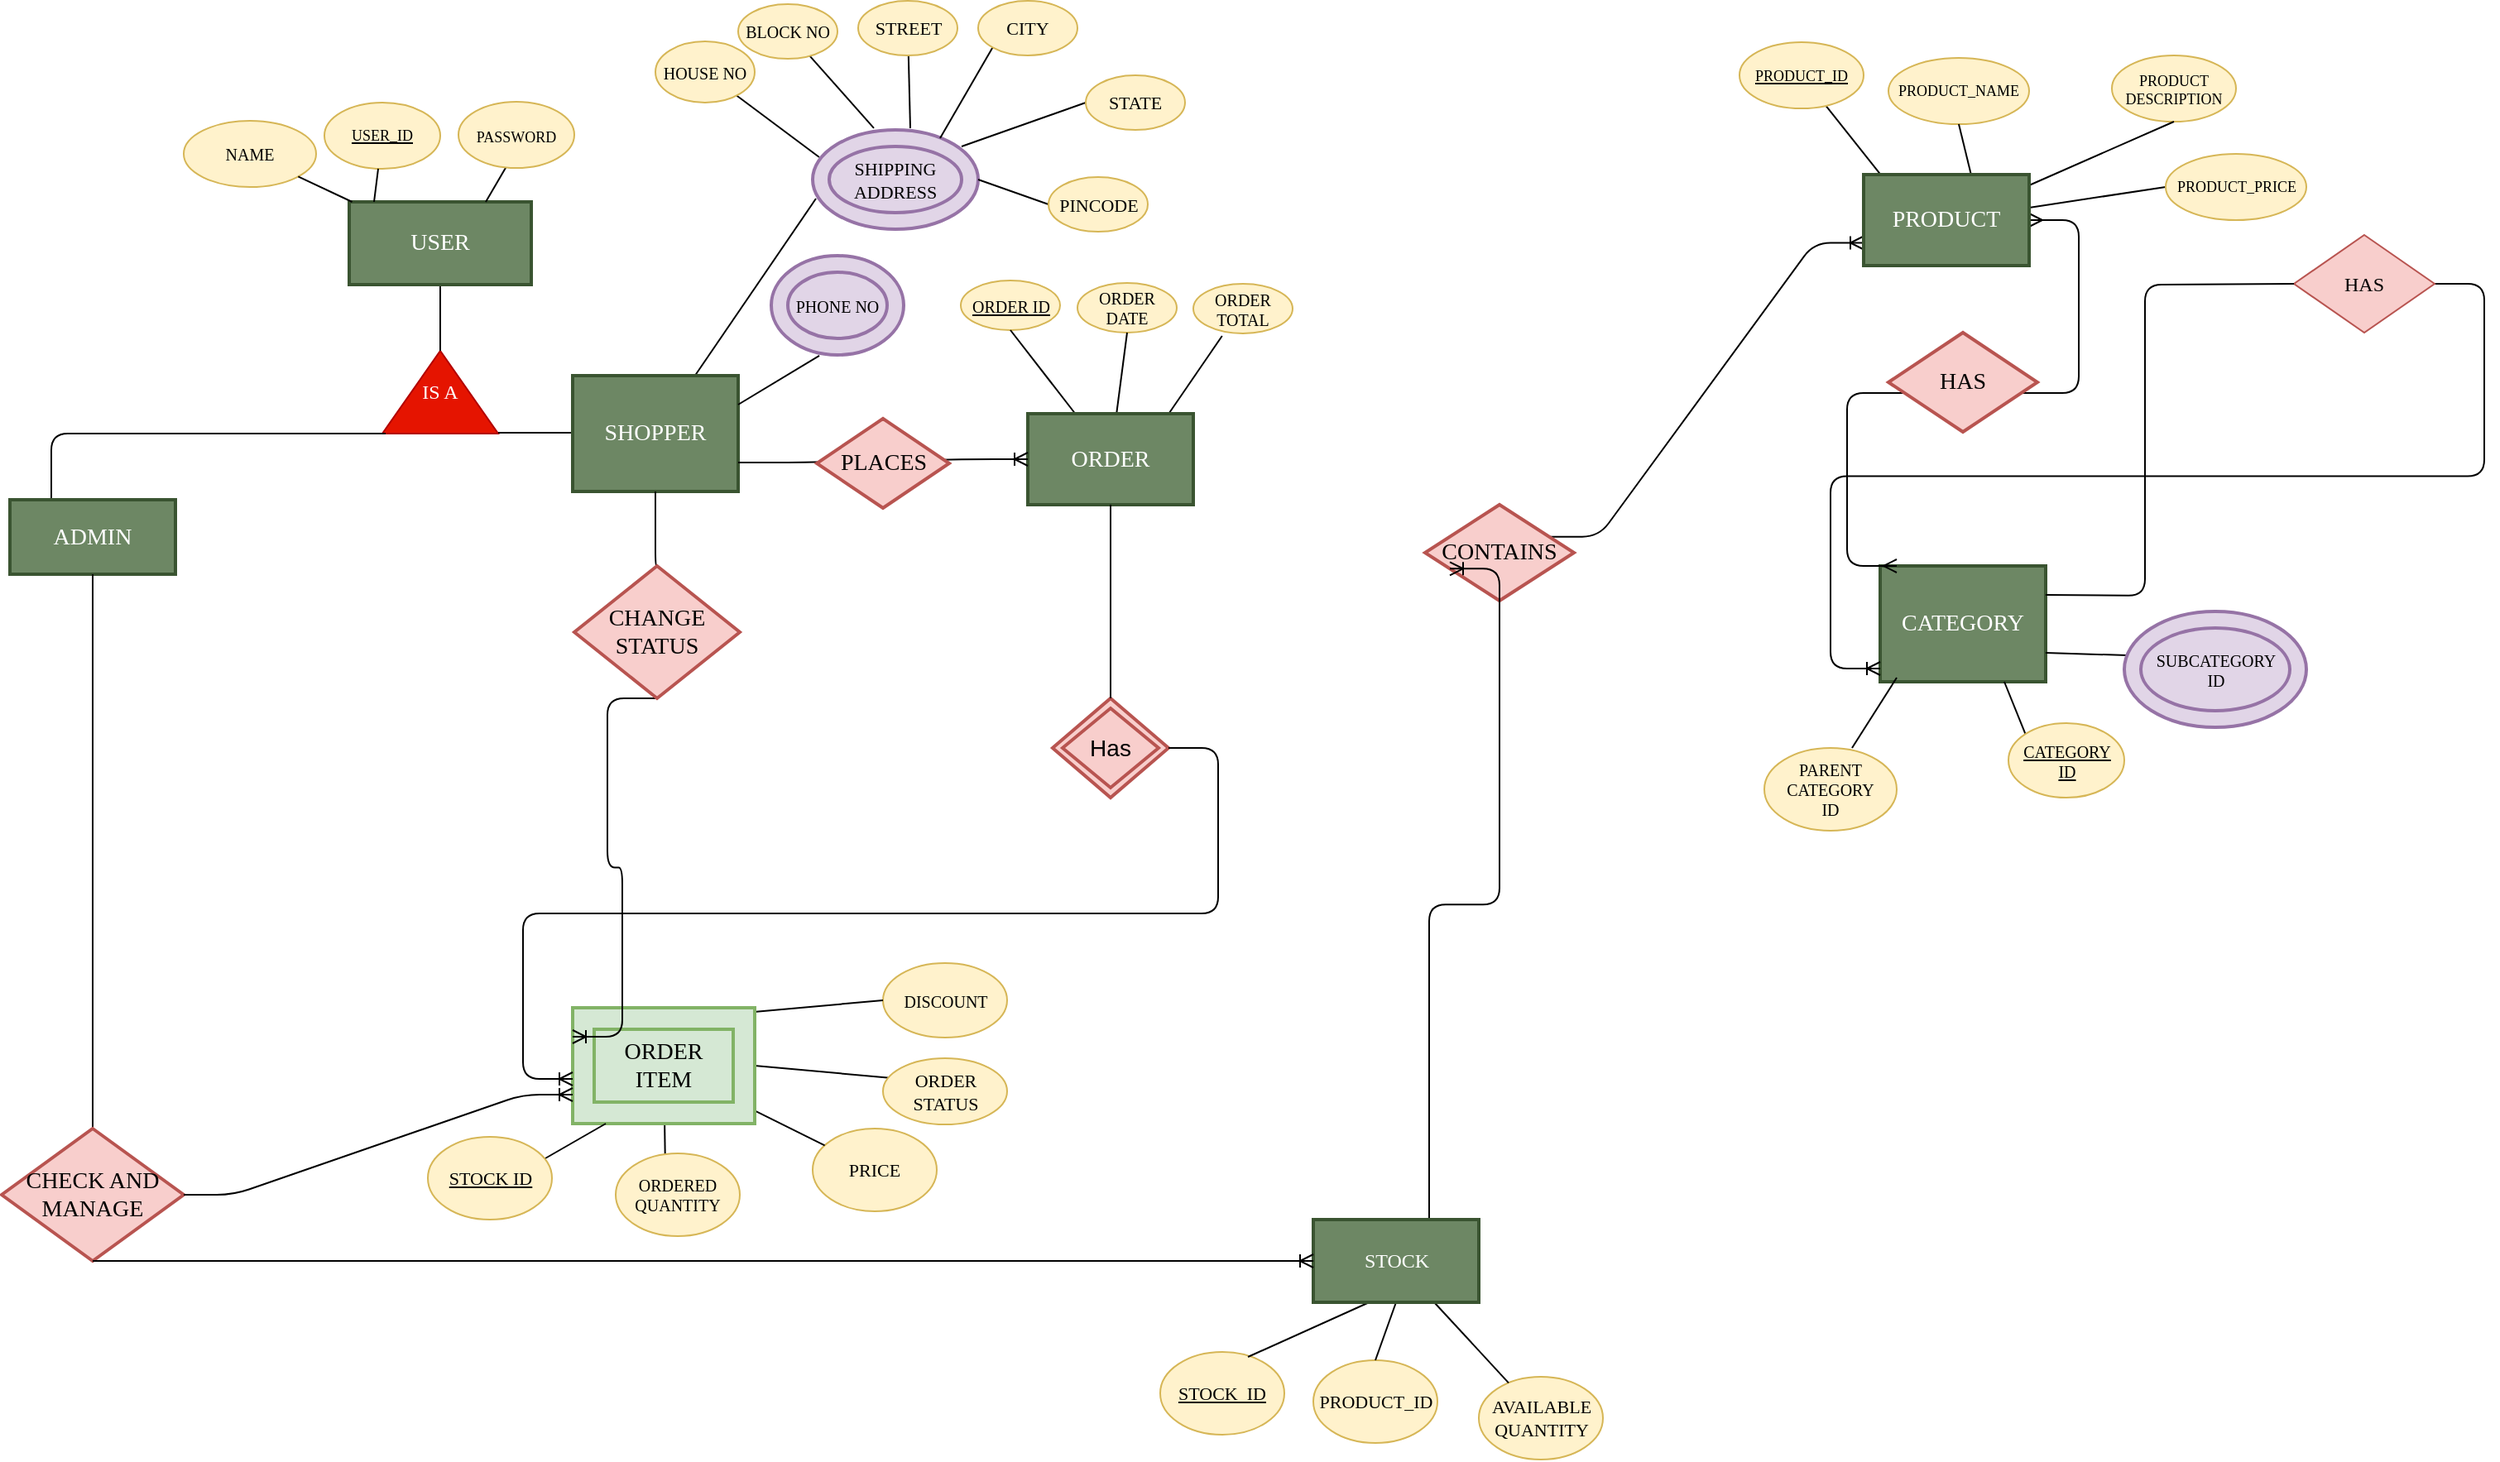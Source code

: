 <mxfile version="11.1.4" type="device"><diagram id="5FS2p9mMemSjXKlj38rd" name="Page-1"><mxGraphModel dx="2380" dy="1819" grid="1" gridSize="10" guides="1" tooltips="1" connect="1" arrows="1" fold="1" page="1" pageScale="1" pageWidth="850" pageHeight="1100" background="none" math="0" shadow="0"><root><mxCell id="0"/><mxCell id="1" parent="0"/><mxCell id="gsHLQuhMeZwqLPP3JGIa-2" value="IS A" style="triangle;whiteSpace=wrap;html=1;direction=north;fontFamily=Times New Roman;fillColor=#e51400;strokeColor=#B20000;fontColor=#ffffff;" parent="1" vertex="1"><mxGeometry x="45" y="130" width="70" height="50" as="geometry"/></mxCell><mxCell id="gsHLQuhMeZwqLPP3JGIa-4" value="" style="endArrow=none;html=1;exitX=1;exitY=0.5;exitDx=0;exitDy=0;entryX=0.5;entryY=1;entryDx=0;entryDy=0;" parent="1" source="gsHLQuhMeZwqLPP3JGIa-2" edge="1"><mxGeometry width="50" height="50" relative="1" as="geometry"><mxPoint x="70" y="170" as="sourcePoint"/><mxPoint x="80" y="90" as="targetPoint"/></mxGeometry></mxCell><mxCell id="gsHLQuhMeZwqLPP3JGIa-5" value="" style="endArrow=none;html=1;" parent="1" edge="1"><mxGeometry width="50" height="50" relative="1" as="geometry"><mxPoint x="115" y="179.5" as="sourcePoint"/><mxPoint x="165" y="179.5" as="targetPoint"/></mxGeometry></mxCell><mxCell id="gsHLQuhMeZwqLPP3JGIa-6" value="" style="endArrow=none;html=1;entryX=0.25;entryY=0;entryDx=0;entryDy=0;" parent="1" edge="1" target="gsHLQuhMeZwqLPP3JGIa-12"><mxGeometry width="50" height="50" relative="1" as="geometry"><mxPoint x="47" y="180" as="sourcePoint"/><mxPoint x="-150" y="180" as="targetPoint"/><Array as="points"><mxPoint x="-155" y="180"/></Array></mxGeometry></mxCell><mxCell id="gsHLQuhMeZwqLPP3JGIa-11" value="USER" style="strokeWidth=2;whiteSpace=wrap;html=1;align=center;fontSize=14;fontFamily=Times New Roman;fillColor=#6d8764;strokeColor=#3A5431;fontColor=#ffffff;" parent="1" vertex="1"><mxGeometry x="25" y="40" width="110" height="50" as="geometry"/></mxCell><mxCell id="gsHLQuhMeZwqLPP3JGIa-12" value="ADMIN" style="strokeWidth=2;whiteSpace=wrap;html=1;align=center;fontSize=14;fontFamily=Times New Roman;fillColor=#6d8764;strokeColor=#3A5431;fontColor=#ffffff;" parent="1" vertex="1"><mxGeometry x="-180" y="220" width="100" height="45" as="geometry"/></mxCell><mxCell id="gsHLQuhMeZwqLPP3JGIa-14" value="USER_ID" style="ellipse;whiteSpace=wrap;html=1;fontSize=9;fontFamily=Times New Roman;fontStyle=4;fillColor=#fff2cc;strokeColor=#d6b656;" parent="1" vertex="1"><mxGeometry x="10" y="-20" width="70" height="40" as="geometry"/></mxCell><mxCell id="gsHLQuhMeZwqLPP3JGIa-17" value="" style="endArrow=none;html=1;exitX=0.75;exitY=0;exitDx=0;exitDy=0;" parent="1" source="gsHLQuhMeZwqLPP3JGIa-11" edge="1"><mxGeometry width="50" height="50" relative="1" as="geometry"><mxPoint x="95" y="45" as="sourcePoint"/><mxPoint x="125" y="10" as="targetPoint"/></mxGeometry></mxCell><mxCell id="gsHLQuhMeZwqLPP3JGIa-16" value="&lt;font style=&quot;font-size: 9px&quot; face=&quot;Times New Roman&quot;&gt;PASSWORD&lt;/font&gt;" style="ellipse;whiteSpace=wrap;html=1;fillColor=#fff2cc;strokeColor=#d6b656;" parent="1" vertex="1"><mxGeometry x="91" y="-20.5" width="70" height="40" as="geometry"/></mxCell><mxCell id="gsHLQuhMeZwqLPP3JGIa-18" value="" style="endArrow=none;html=1;" parent="1" target="gsHLQuhMeZwqLPP3JGIa-14" edge="1"><mxGeometry width="50" height="50" relative="1" as="geometry"><mxPoint x="40" y="40" as="sourcePoint"/><mxPoint x="90" y="-10" as="targetPoint"/></mxGeometry></mxCell><mxCell id="gsHLQuhMeZwqLPP3JGIa-21" value="PRODUCT_NAME" style="ellipse;whiteSpace=wrap;html=1;fontFamily=Times New Roman;fontSize=9;fillColor=#fff2cc;strokeColor=#d6b656;" parent="1" vertex="1"><mxGeometry x="955" y="-47" width="85" height="40" as="geometry"/></mxCell><mxCell id="gsHLQuhMeZwqLPP3JGIa-23" value="PRODUCT&lt;br&gt;DESCRIPTION" style="ellipse;whiteSpace=wrap;html=1;fontFamily=Times New Roman;fontSize=9;fillColor=#fff2cc;strokeColor=#d6b656;" parent="1" vertex="1"><mxGeometry x="1090" y="-48.5" width="75" height="40" as="geometry"/></mxCell><mxCell id="gsHLQuhMeZwqLPP3JGIa-24" value="" style="endArrow=none;html=1;fontFamily=Times New Roman;fontSize=9;entryX=0;entryY=0.5;entryDx=0;entryDy=0;" parent="1" source="gsHLQuhMeZwqLPP3JGIa-19" edge="1" target="gsHLQuhMeZwqLPP3JGIa-22"><mxGeometry width="50" height="50" relative="1" as="geometry"><mxPoint x="730" y="57.5" as="sourcePoint"/><mxPoint x="780" y="7.5" as="targetPoint"/></mxGeometry></mxCell><mxCell id="gsHLQuhMeZwqLPP3JGIa-25" value="" style="endArrow=none;html=1;fontFamily=Times New Roman;fontSize=9;entryX=0.5;entryY=1;entryDx=0;entryDy=0;exitX=1;exitY=0.118;exitDx=0;exitDy=0;exitPerimeter=0;" parent="1" target="gsHLQuhMeZwqLPP3JGIa-23" edge="1" source="gsHLQuhMeZwqLPP3JGIa-19"><mxGeometry width="50" height="50" relative="1" as="geometry"><mxPoint x="708" y="30" as="sourcePoint"/><mxPoint x="720" y="7" as="targetPoint"/></mxGeometry></mxCell><mxCell id="gsHLQuhMeZwqLPP3JGIa-26" value="" style="endArrow=none;html=1;fontFamily=Times New Roman;fontSize=9;exitX=0.5;exitY=1;exitDx=0;exitDy=0;" parent="1" edge="1" source="gsHLQuhMeZwqLPP3JGIa-21"><mxGeometry width="50" height="50" relative="1" as="geometry"><mxPoint x="973.5" y="-10" as="sourcePoint"/><mxPoint x="1006.5" y="30" as="targetPoint"/></mxGeometry></mxCell><mxCell id="gsHLQuhMeZwqLPP3JGIa-27" value="" style="endArrow=none;html=1;fontFamily=Times New Roman;fontSize=9;entryX=0.11;entryY=0.017;entryDx=0;entryDy=0;entryPerimeter=0;" parent="1" target="gsHLQuhMeZwqLPP3JGIa-19" edge="1" source="gsHLQuhMeZwqLPP3JGIa-20"><mxGeometry width="50" height="50" relative="1" as="geometry"><mxPoint x="565" y="30" as="sourcePoint"/><mxPoint x="630" y="20" as="targetPoint"/></mxGeometry></mxCell><mxCell id="gsHLQuhMeZwqLPP3JGIa-22" value="PRODUCT_PRICE" style="ellipse;whiteSpace=wrap;html=1;fontFamily=Times New Roman;fontSize=9;fillColor=#fff2cc;strokeColor=#d6b656;" parent="1" vertex="1"><mxGeometry x="1122.5" y="11" width="85" height="40" as="geometry"/></mxCell><mxCell id="MUMK43jjmQQIiOx07tTH-2" value="" style="endArrow=none;html=1;fontFamily=Times New Roman;fontSize=11;exitX=0.04;exitY=0.275;exitDx=0;exitDy=0;exitPerimeter=0;" parent="1" edge="1" target="MUMK43jjmQQIiOx07tTH-13" source="MUMK43jjmQQIiOx07tTH-1"><mxGeometry width="50" height="50" relative="1" as="geometry"><mxPoint x="250" y="20" as="sourcePoint"/><mxPoint x="210" y="-30" as="targetPoint"/></mxGeometry></mxCell><mxCell id="MUMK43jjmQQIiOx07tTH-3" value="" style="endArrow=none;html=1;fontFamily=Times New Roman;fontSize=11;exitX=0.37;exitY=-0.017;exitDx=0;exitDy=0;exitPerimeter=0;" parent="1" source="MUMK43jjmQQIiOx07tTH-1" edge="1" target="MUMK43jjmQQIiOx07tTH-12"><mxGeometry width="50" height="50" relative="1" as="geometry"><mxPoint x="280" as="sourcePoint"/><mxPoint x="260" y="-60" as="targetPoint"/></mxGeometry></mxCell><mxCell id="MUMK43jjmQQIiOx07tTH-1" value="SHIPPING ADDRESS" style="ellipse;shape=doubleEllipse;margin=10;strokeWidth=2;fontSize=11;whiteSpace=wrap;html=1;align=center;fontFamily=Times New Roman;fillColor=#e1d5e7;strokeColor=#9673a6;" parent="1" vertex="1"><mxGeometry x="305" y="-3.5" width="100" height="60" as="geometry"/></mxCell><mxCell id="MUMK43jjmQQIiOx07tTH-4" value="" style="endArrow=none;html=1;fontFamily=Times New Roman;fontSize=11;exitX=0.59;exitY=-0.017;exitDx=0;exitDy=0;exitPerimeter=0;" parent="1" source="MUMK43jjmQQIiOx07tTH-1" edge="1" target="MUMK43jjmQQIiOx07tTH-11"><mxGeometry width="50" height="50" relative="1" as="geometry"><mxPoint x="280" as="sourcePoint"/><mxPoint x="303" y="-54.5" as="targetPoint"/></mxGeometry></mxCell><mxCell id="MUMK43jjmQQIiOx07tTH-5" value="" style="endArrow=none;html=1;fontFamily=Times New Roman;fontSize=11;exitX=0.77;exitY=0.083;exitDx=0;exitDy=0;exitPerimeter=0;entryX=0;entryY=1;entryDx=0;entryDy=0;" parent="1" source="MUMK43jjmQQIiOx07tTH-1" edge="1" target="MUMK43jjmQQIiOx07tTH-10"><mxGeometry width="50" height="50" relative="1" as="geometry"><mxPoint x="300" y="10" as="sourcePoint"/><mxPoint x="340" y="-30" as="targetPoint"/></mxGeometry></mxCell><mxCell id="MUMK43jjmQQIiOx07tTH-6" value="" style="endArrow=none;html=1;fontFamily=Times New Roman;fontSize=11;exitX=0.9;exitY=0.167;exitDx=0;exitDy=0;exitPerimeter=0;entryX=0;entryY=0.5;entryDx=0;entryDy=0;" parent="1" source="MUMK43jjmQQIiOx07tTH-1" edge="1" target="MUMK43jjmQQIiOx07tTH-9"><mxGeometry width="50" height="50" relative="1" as="geometry"><mxPoint x="319" y="20" as="sourcePoint"/><mxPoint x="380" y="-10" as="targetPoint"/></mxGeometry></mxCell><mxCell id="MUMK43jjmQQIiOx07tTH-7" value="" style="endArrow=none;html=1;fontFamily=Times New Roman;fontSize=11;exitX=1;exitY=0.5;exitDx=0;exitDy=0;entryX=0;entryY=0.5;entryDx=0;entryDy=0;" parent="1" source="MUMK43jjmQQIiOx07tTH-1" edge="1" target="MUMK43jjmQQIiOx07tTH-8"><mxGeometry width="50" height="50" relative="1" as="geometry"><mxPoint x="370" y="64.98" as="sourcePoint"/><mxPoint x="370" y="40" as="targetPoint"/></mxGeometry></mxCell><mxCell id="MUMK43jjmQQIiOx07tTH-8" value="PINCODE" style="ellipse;whiteSpace=wrap;html=1;fontFamily=Times New Roman;fontSize=11;fillColor=#fff2cc;strokeColor=#d6b656;" parent="1" vertex="1"><mxGeometry x="447.5" y="25" width="60" height="33" as="geometry"/></mxCell><mxCell id="MUMK43jjmQQIiOx07tTH-9" value="STATE" style="ellipse;whiteSpace=wrap;html=1;fontFamily=Times New Roman;fontSize=11;fillColor=#fff2cc;strokeColor=#d6b656;" parent="1" vertex="1"><mxGeometry x="470" y="-36.5" width="60" height="33" as="geometry"/></mxCell><mxCell id="MUMK43jjmQQIiOx07tTH-10" value="CITY" style="ellipse;whiteSpace=wrap;html=1;fontFamily=Times New Roman;fontSize=11;fillColor=#fff2cc;strokeColor=#d6b656;" parent="1" vertex="1"><mxGeometry x="405" y="-81.5" width="60" height="33" as="geometry"/></mxCell><mxCell id="MUMK43jjmQQIiOx07tTH-11" value="STREET" style="ellipse;whiteSpace=wrap;html=1;fontFamily=Times New Roman;fontSize=11;fillColor=#fff2cc;strokeColor=#d6b656;" parent="1" vertex="1"><mxGeometry x="332.5" y="-81.5" width="60" height="33" as="geometry"/></mxCell><mxCell id="MUMK43jjmQQIiOx07tTH-12" value="BLOCK NO" style="ellipse;whiteSpace=wrap;html=1;fontFamily=Times New Roman;fontSize=10;fillColor=#fff2cc;strokeColor=#d6b656;" parent="1" vertex="1"><mxGeometry x="260" y="-79.5" width="60" height="33" as="geometry"/></mxCell><mxCell id="MUMK43jjmQQIiOx07tTH-13" value="HOUSE NO" style="ellipse;whiteSpace=wrap;html=1;fontFamily=Times New Roman;fontSize=10;fillColor=#fff2cc;strokeColor=#d6b656;" parent="1" vertex="1"><mxGeometry x="210" y="-57" width="60" height="37" as="geometry"/></mxCell><mxCell id="MUMK43jjmQQIiOx07tTH-14" value="" style="endArrow=none;html=1;fontFamily=Times New Roman;fontSize=10;entryX=0.02;entryY=0.692;entryDx=0;entryDy=0;entryPerimeter=0;" parent="1" source="gsHLQuhMeZwqLPP3JGIa-13" edge="1" target="MUMK43jjmQQIiOx07tTH-1"><mxGeometry width="50" height="50" relative="1" as="geometry"><mxPoint x="190" y="140" as="sourcePoint"/><mxPoint x="240" y="65" as="targetPoint"/></mxGeometry></mxCell><mxCell id="MUMK43jjmQQIiOx07tTH-15" value="NAME" style="ellipse;whiteSpace=wrap;html=1;fontFamily=Times New Roman;fontSize=10;fillColor=#fff2cc;strokeColor=#d6b656;" parent="1" vertex="1"><mxGeometry x="-75" y="-9" width="80" height="40" as="geometry"/></mxCell><mxCell id="MUMK43jjmQQIiOx07tTH-16" value="PHONE NO" style="ellipse;shape=doubleEllipse;margin=10;strokeWidth=2;fontSize=10;whiteSpace=wrap;html=1;align=center;fontFamily=Times New Roman;fillColor=#e1d5e7;strokeColor=#9673a6;" parent="1" vertex="1"><mxGeometry x="280" y="72.5" width="80" height="60" as="geometry"/></mxCell><mxCell id="MUMK43jjmQQIiOx07tTH-17" value="" style="endArrow=none;html=1;fontFamily=Times New Roman;fontSize=10;" parent="1" target="MUMK43jjmQQIiOx07tTH-15" edge="1" source="gsHLQuhMeZwqLPP3JGIa-11"><mxGeometry width="50" height="50" relative="1" as="geometry"><mxPoint x="20" y="60" as="sourcePoint"/><mxPoint x="170" y="110" as="targetPoint"/></mxGeometry></mxCell><mxCell id="gsHLQuhMeZwqLPP3JGIa-13" value="SHOPPER" style="strokeWidth=2;whiteSpace=wrap;html=1;align=center;fontSize=14;fontFamily=Times New Roman;fillColor=#6d8764;strokeColor=#3A5431;fontColor=#ffffff;" parent="1" vertex="1"><mxGeometry x="160" y="145" width="100" height="70" as="geometry"/></mxCell><mxCell id="MUMK43jjmQQIiOx07tTH-18" value="CATEGORY" style="strokeWidth=2;whiteSpace=wrap;html=1;align=center;fontSize=14;fontFamily=Times New Roman;fillColor=#6d8764;strokeColor=#3A5431;fontColor=#ffffff;" parent="1" vertex="1"><mxGeometry x="950" y="260" width="100" height="70" as="geometry"/></mxCell><mxCell id="MUMK43jjmQQIiOx07tTH-19" value="PARENT CATEGORY&lt;br&gt;ID" style="ellipse;whiteSpace=wrap;html=1;fontFamily=Times New Roman;fontSize=10;fillColor=#fff2cc;strokeColor=#d6b656;" parent="1" vertex="1"><mxGeometry x="880" y="370" width="80" height="50" as="geometry"/></mxCell><mxCell id="MUMK43jjmQQIiOx07tTH-23" value="" style="endArrow=none;html=1;fontFamily=Times New Roman;fontSize=10;entryX=0.75;entryY=1;entryDx=0;entryDy=0;exitX=0;exitY=0;exitDx=0;exitDy=0;" parent="1" source="MUMK43jjmQQIiOx07tTH-22" target="MUMK43jjmQQIiOx07tTH-18" edge="1"><mxGeometry width="50" height="50" relative="1" as="geometry"><mxPoint x="547.5" y="320" as="sourcePoint"/><mxPoint x="597.5" y="270" as="targetPoint"/></mxGeometry></mxCell><mxCell id="MUMK43jjmQQIiOx07tTH-24" value="" style="endArrow=none;html=1;fontFamily=Times New Roman;fontSize=10;" parent="1" edge="1"><mxGeometry width="50" height="50" relative="1" as="geometry"><mxPoint x="933" y="370" as="sourcePoint"/><mxPoint x="960" y="327.5" as="targetPoint"/></mxGeometry></mxCell><mxCell id="MUMK43jjmQQIiOx07tTH-25" value="" style="endArrow=none;html=1;fontFamily=Times New Roman;fontSize=10;entryX=1;entryY=0.75;entryDx=0;entryDy=0;exitX=0.014;exitY=0.379;exitDx=0;exitDy=0;exitPerimeter=0;" parent="1" target="MUMK43jjmQQIiOx07tTH-18" edge="1" source="MUMK43jjmQQIiOx07tTH-20"><mxGeometry width="50" height="50" relative="1" as="geometry"><mxPoint x="730" y="355" as="sourcePoint"/><mxPoint x="780" y="305" as="targetPoint"/></mxGeometry></mxCell><mxCell id="MUMK43jjmQQIiOx07tTH-20" value="SUBCATEGORY&lt;br&gt;ID" style="ellipse;shape=doubleEllipse;margin=10;strokeWidth=2;fontSize=10;whiteSpace=wrap;html=1;align=center;fontFamily=Times New Roman;fillColor=#e1d5e7;strokeColor=#9673a6;" parent="1" vertex="1"><mxGeometry x="1097.5" y="287.5" width="110" height="70" as="geometry"/></mxCell><mxCell id="MUMK43jjmQQIiOx07tTH-33" value="DISCOUNT" style="ellipse;whiteSpace=wrap;html=1;fontFamily=Times New Roman;fontSize=10;fillColor=#fff2cc;strokeColor=#d6b656;" parent="1" vertex="1"><mxGeometry x="347.5" y="500" width="75" height="45" as="geometry"/></mxCell><mxCell id="MUMK43jjmQQIiOx07tTH-35" value="PRICE" style="ellipse;whiteSpace=wrap;html=1;fontFamily=Times New Roman;fontSize=11;fillColor=#fff2cc;strokeColor=#d6b656;" parent="1" vertex="1"><mxGeometry x="305" y="600" width="75" height="50" as="geometry"/></mxCell><mxCell id="MUMK43jjmQQIiOx07tTH-36" value="" style="endArrow=none;html=1;fontFamily=Times New Roman;fontSize=11;entryX=1;entryY=0.5;entryDx=0;entryDy=0;exitX=0.073;exitY=0.3;exitDx=0;exitDy=0;exitPerimeter=0;" parent="1" target="MUMK43jjmQQIiOx07tTH-29" edge="1" source="T2the-aA_oYm8zHLaOzt-7"><mxGeometry width="50" height="50" relative="1" as="geometry"><mxPoint x="130" y="575" as="sourcePoint"/><mxPoint x="155" y="524.5" as="targetPoint"/></mxGeometry></mxCell><mxCell id="MUMK43jjmQQIiOx07tTH-37" value="" style="endArrow=none;html=1;fontFamily=Times New Roman;fontSize=11;" parent="1" target="MUMK43jjmQQIiOx07tTH-29" edge="1" source="MUMK43jjmQQIiOx07tTH-35"><mxGeometry width="50" height="50" relative="1" as="geometry"><mxPoint x="197.5" y="599.5" as="sourcePoint"/><mxPoint x="222.5" y="549" as="targetPoint"/></mxGeometry></mxCell><mxCell id="MUMK43jjmQQIiOx07tTH-38" value="" style="endArrow=none;html=1;fontFamily=Times New Roman;fontSize=11;" parent="1" target="MUMK43jjmQQIiOx07tTH-29" edge="1"><mxGeometry width="50" height="50" relative="1" as="geometry"><mxPoint x="216" y="625" as="sourcePoint"/><mxPoint x="153" y="496" as="targetPoint"/></mxGeometry></mxCell><mxCell id="T2the-aA_oYm8zHLaOzt-1" value="ORDER ID" style="ellipse;whiteSpace=wrap;html=1;fontSize=10;fontFamily=Times New Roman;fontStyle=4;fillColor=#fff2cc;strokeColor=#d6b656;" parent="1" vertex="1"><mxGeometry x="394.5" y="87.5" width="60" height="30" as="geometry"/></mxCell><mxCell id="T2the-aA_oYm8zHLaOzt-2" value="ORDER DATE" style="ellipse;whiteSpace=wrap;html=1;fontFamily=Times New Roman;fontSize=10;fillColor=#fff2cc;strokeColor=#d6b656;" parent="1" vertex="1"><mxGeometry x="465" y="89" width="60" height="30" as="geometry"/></mxCell><mxCell id="T2the-aA_oYm8zHLaOzt-3" value="ORDER TOTAL" style="ellipse;whiteSpace=wrap;html=1;fontFamily=Times New Roman;fontSize=10;fillColor=#fff2cc;strokeColor=#d6b656;" parent="1" vertex="1"><mxGeometry x="535" y="89.5" width="60" height="30" as="geometry"/></mxCell><mxCell id="T2the-aA_oYm8zHLaOzt-4" value="" style="endArrow=none;html=1;exitX=0.5;exitY=1;exitDx=0;exitDy=0;" parent="1" source="T2the-aA_oYm8zHLaOzt-2" target="MUMK43jjmQQIiOx07tTH-28" edge="1"><mxGeometry width="50" height="50" relative="1" as="geometry"><mxPoint x="560" y="150" as="sourcePoint"/><mxPoint x="160" y="340" as="targetPoint"/></mxGeometry></mxCell><mxCell id="T2the-aA_oYm8zHLaOzt-5" value="" style="endArrow=none;html=1;exitX=0.5;exitY=1;exitDx=0;exitDy=0;" parent="1" source="T2the-aA_oYm8zHLaOzt-1" edge="1" target="MUMK43jjmQQIiOx07tTH-28"><mxGeometry width="50" height="50" relative="1" as="geometry"><mxPoint x="117.5" y="327.51" as="sourcePoint"/><mxPoint x="500" y="160" as="targetPoint"/><Array as="points"/></mxGeometry></mxCell><mxCell id="T2the-aA_oYm8zHLaOzt-6" value="" style="endArrow=none;html=1;exitX=0.29;exitY=1.05;exitDx=0;exitDy=0;entryX=0.843;entryY=0.023;entryDx=0;entryDy=0;exitPerimeter=0;entryPerimeter=0;" parent="1" source="T2the-aA_oYm8zHLaOzt-3" edge="1" target="MUMK43jjmQQIiOx07tTH-28"><mxGeometry width="50" height="50" relative="1" as="geometry"><mxPoint x="143.713" y="292.393" as="sourcePoint"/><mxPoint x="170" y="340" as="targetPoint"/></mxGeometry></mxCell><mxCell id="MUMK43jjmQQIiOx07tTH-28" value="ORDER" style="strokeWidth=2;whiteSpace=wrap;html=1;align=center;fontSize=14;fontFamily=Times New Roman;fillColor=#6d8764;strokeColor=#3A5431;fontColor=#ffffff;" parent="1" vertex="1"><mxGeometry x="435" y="168" width="100" height="55" as="geometry"/></mxCell><mxCell id="T2the-aA_oYm8zHLaOzt-7" value="ORDER STATUS" style="ellipse;whiteSpace=wrap;html=1;fontFamily=Times New Roman;fontSize=11;fillColor=#fff2cc;strokeColor=#d6b656;" parent="1" vertex="1"><mxGeometry x="347.5" y="557.5" width="75" height="40" as="geometry"/></mxCell><mxCell id="T2the-aA_oYm8zHLaOzt-8" value="" style="endArrow=none;html=1;fontFamily=Times New Roman;fontSize=10;exitX=0;exitY=0.5;exitDx=0;exitDy=0;" parent="1" source="MUMK43jjmQQIiOx07tTH-33" edge="1"><mxGeometry width="50" height="50" relative="1" as="geometry"><mxPoint x="247.5" y="570" as="sourcePoint"/><mxPoint x="264" y="530" as="targetPoint"/></mxGeometry></mxCell><mxCell id="MUMK43jjmQQIiOx07tTH-29" value="ORDER ITEM" style="shape=ext;strokeWidth=2;margin=10;double=1;whiteSpace=wrap;html=1;align=center;fontSize=14;fontFamily=Times New Roman;fillColor=#d5e8d4;strokeColor=#82b366;" parent="1" vertex="1"><mxGeometry x="160" y="527" width="110" height="70" as="geometry"/></mxCell><mxCell id="T2the-aA_oYm8zHLaOzt-11" value="STOCK_ID" style="ellipse;whiteSpace=wrap;html=1;fontFamily=Times New Roman;fontSize=11;fontStyle=4;fillColor=#fff2cc;strokeColor=#d6b656;" parent="1" vertex="1"><mxGeometry x="515" y="735" width="75" height="50" as="geometry"/></mxCell><mxCell id="T2the-aA_oYm8zHLaOzt-12" value="PRODUCT_ID" style="ellipse;whiteSpace=wrap;html=1;fontFamily=Times New Roman;fontSize=11;fillColor=#fff2cc;strokeColor=#d6b656;" parent="1" vertex="1"><mxGeometry x="607.5" y="740" width="75" height="50" as="geometry"/></mxCell><mxCell id="T2the-aA_oYm8zHLaOzt-13" value="AVAILABLE QUANTITY" style="ellipse;whiteSpace=wrap;html=1;fontFamily=Times New Roman;fontSize=11;fillColor=#fff2cc;strokeColor=#d6b656;" parent="1" vertex="1"><mxGeometry x="707.5" y="750" width="75" height="50" as="geometry"/></mxCell><mxCell id="T2the-aA_oYm8zHLaOzt-14" value="" style="endArrow=none;html=1;fontFamily=Times New Roman;fontSize=12;exitX=0.707;exitY=0.06;exitDx=0;exitDy=0;exitPerimeter=0;entryX=0.36;entryY=0.98;entryDx=0;entryDy=0;entryPerimeter=0;" parent="1" source="T2the-aA_oYm8zHLaOzt-11" target="T2the-aA_oYm8zHLaOzt-10" edge="1"><mxGeometry width="50" height="50" relative="1" as="geometry"><mxPoint x="375" y="525" as="sourcePoint"/><mxPoint x="425" y="475" as="targetPoint"/></mxGeometry></mxCell><mxCell id="T2the-aA_oYm8zHLaOzt-15" value="" style="endArrow=none;html=1;fontFamily=Times New Roman;fontSize=12;exitX=0.5;exitY=0;exitDx=0;exitDy=0;entryX=0.5;entryY=1;entryDx=0;entryDy=0;" parent="1" source="T2the-aA_oYm8zHLaOzt-12" target="T2the-aA_oYm8zHLaOzt-10" edge="1"><mxGeometry width="50" height="50" relative="1" as="geometry"><mxPoint x="423.025" y="528" as="sourcePoint"/><mxPoint x="431" y="499" as="targetPoint"/></mxGeometry></mxCell><mxCell id="T2the-aA_oYm8zHLaOzt-16" value="" style="endArrow=none;html=1;fontFamily=Times New Roman;fontSize=12;" parent="1" source="T2the-aA_oYm8zHLaOzt-13" target="T2the-aA_oYm8zHLaOzt-10" edge="1"><mxGeometry width="50" height="50" relative="1" as="geometry"><mxPoint x="433.025" y="538" as="sourcePoint"/><mxPoint x="441" y="509" as="targetPoint"/></mxGeometry></mxCell><mxCell id="T2the-aA_oYm8zHLaOzt-20" value="Has" style="shape=rhombus;double=1;strokeWidth=2;fontSize=17;perimeter=rhombusPerimeter;whiteSpace=wrap;html=1;align=center;fontSize=14;fillColor=#f8cecc;strokeColor=#b85450;" parent="1" vertex="1"><mxGeometry x="450" y="340" width="70" height="60" as="geometry"/></mxCell><mxCell id="T2the-aA_oYm8zHLaOzt-22" value="" style="edgeStyle=entityRelationEdgeStyle;fontSize=12;html=1;endArrow=ERoneToMany;exitX=1;exitY=0.75;exitDx=0;exitDy=0;entryX=0;entryY=0.5;entryDx=0;entryDy=0;" parent="1" source="gsHLQuhMeZwqLPP3JGIa-13" target="MUMK43jjmQQIiOx07tTH-28" edge="1"><mxGeometry width="100" height="100" relative="1" as="geometry"><mxPoint x="270" y="200" as="sourcePoint"/><mxPoint x="430" y="198" as="targetPoint"/></mxGeometry></mxCell><mxCell id="T2the-aA_oYm8zHLaOzt-23" value="PLACES" style="shape=rhombus;strokeWidth=2;fontSize=12;perimeter=rhombusPerimeter;whiteSpace=wrap;html=1;align=center;fontSize=14;fontFamily=Times New Roman;fillColor=#f8cecc;strokeColor=#b85450;" parent="1" vertex="1"><mxGeometry x="307.5" y="171" width="80" height="54" as="geometry"/></mxCell><mxCell id="T2the-aA_oYm8zHLaOzt-24" value="" style="edgeStyle=entityRelationEdgeStyle;fontSize=12;html=1;endArrow=ERmany;startArrow=ERmany;exitX=1;exitY=0.5;exitDx=0;exitDy=0;" parent="1" source="gsHLQuhMeZwqLPP3JGIa-19" edge="1"><mxGeometry width="100" height="100" relative="1" as="geometry"><mxPoint x="630" y="145" as="sourcePoint"/><mxPoint x="960" y="260" as="targetPoint"/></mxGeometry></mxCell><mxCell id="T2the-aA_oYm8zHLaOzt-25" value="HAS" style="shape=rhombus;strokeWidth=2;fontSize=17;perimeter=rhombusPerimeter;whiteSpace=wrap;html=1;align=center;fontSize=14;fontFamily=Times New Roman;fillColor=#f8cecc;strokeColor=#b85450;" parent="1" vertex="1"><mxGeometry x="955" y="119" width="90" height="60" as="geometry"/></mxCell><mxCell id="T2the-aA_oYm8zHLaOzt-33" value="" style="edgeStyle=entityRelationEdgeStyle;fontSize=12;html=1;endArrow=ERoneToMany;exitX=1;exitY=0.5;exitDx=0;exitDy=0;" parent="1" edge="1" source="T2the-aA_oYm8zHLaOzt-32"><mxGeometry width="100" height="100" relative="1" as="geometry"><mxPoint x="1202.5" y="266" as="sourcePoint"/><mxPoint x="950" y="322" as="targetPoint"/></mxGeometry></mxCell><mxCell id="T2the-aA_oYm8zHLaOzt-32" value="HAS" style="rhombus;whiteSpace=wrap;html=1;fontFamily=Times New Roman;fontSize=12;fillColor=#f8cecc;strokeColor=#b85450;" parent="1" vertex="1"><mxGeometry x="1200" y="60" width="85" height="59" as="geometry"/></mxCell><mxCell id="T2the-aA_oYm8zHLaOzt-43" value="" style="edgeStyle=entityRelationEdgeStyle;fontSize=12;html=1;endArrow=ERoneToMany;exitX=0.5;exitY=1;exitDx=0;exitDy=0;entryX=0;entryY=0.25;entryDx=0;entryDy=0;" parent="1" target="MUMK43jjmQQIiOx07tTH-29" edge="1" source="T2the-aA_oYm8zHLaOzt-55"><mxGeometry width="100" height="100" relative="1" as="geometry"><mxPoint x="370" y="420" as="sourcePoint"/><mxPoint x="160" y="500" as="targetPoint"/></mxGeometry></mxCell><mxCell id="T2the-aA_oYm8zHLaOzt-51" value="" style="endArrow=none;html=1;fontFamily=Times New Roman;fontSize=12;exitX=0.5;exitY=1;exitDx=0;exitDy=0;entryX=0.5;entryY=0;entryDx=0;entryDy=0;" parent="1" source="gsHLQuhMeZwqLPP3JGIa-13" edge="1" target="T2the-aA_oYm8zHLaOzt-55"><mxGeometry width="50" height="50" relative="1" as="geometry"><mxPoint x="295" y="189" as="sourcePoint"/><mxPoint x="320" y="380" as="targetPoint"/><Array as="points"><mxPoint x="210" y="260"/></Array></mxGeometry></mxCell><mxCell id="T2the-aA_oYm8zHLaOzt-55" value="CHANGE STATUS" style="shape=rhombus;strokeWidth=2;fontSize=13;perimeter=rhombusPerimeter;whiteSpace=wrap;html=1;align=center;fontSize=14;fontFamily=Times New Roman;fillColor=#f8cecc;strokeColor=#b85450;" parent="1" vertex="1"><mxGeometry x="161" y="260" width="100" height="80" as="geometry"/></mxCell><mxCell id="T2the-aA_oYm8zHLaOzt-56" value="" style="endArrow=none;html=1;fontFamily=Times New Roman;fontSize=13;exitX=1;exitY=0.25;exitDx=0;exitDy=0;entryX=0.363;entryY=1.008;entryDx=0;entryDy=0;entryPerimeter=0;" parent="1" source="gsHLQuhMeZwqLPP3JGIa-13" target="MUMK43jjmQQIiOx07tTH-16" edge="1"><mxGeometry width="50" height="50" relative="1" as="geometry"><mxPoint x="320" y="355" as="sourcePoint"/><mxPoint x="370" y="305" as="targetPoint"/></mxGeometry></mxCell><mxCell id="T2the-aA_oYm8zHLaOzt-57" value="" style="edgeStyle=entityRelationEdgeStyle;fontSize=12;html=1;endArrow=ERoneToMany;exitX=1;exitY=0.25;exitDx=0;exitDy=0;entryX=0;entryY=0.75;entryDx=0;entryDy=0;" parent="1" source="T2the-aA_oYm8zHLaOzt-60" target="gsHLQuhMeZwqLPP3JGIa-19" edge="1"><mxGeometry width="100" height="100" relative="1" as="geometry"><mxPoint y="770" as="sourcePoint"/><mxPoint x="630" y="60" as="targetPoint"/></mxGeometry></mxCell><mxCell id="MUMK43jjmQQIiOx07tTH-22" value="CATEGORY &lt;br&gt;ID" style="ellipse;whiteSpace=wrap;html=1;fontFamily=Times New Roman;fontSize=10;fontStyle=4;fillColor=#fff2cc;strokeColor=#d6b656;" parent="1" vertex="1"><mxGeometry x="1027.5" y="355" width="70" height="45" as="geometry"/></mxCell><mxCell id="T2the-aA_oYm8zHLaOzt-60" value="CONTAINS" style="shape=rhombus;strokeWidth=2;fontSize=13;perimeter=rhombusPerimeter;whiteSpace=wrap;html=1;align=center;fontSize=14;fontFamily=Times New Roman;fillColor=#f8cecc;strokeColor=#b85450;" parent="1" vertex="1"><mxGeometry x="675" y="223" width="90" height="58" as="geometry"/></mxCell><mxCell id="T2the-aA_oYm8zHLaOzt-61" value="" style="edgeStyle=entityRelationEdgeStyle;fontSize=12;html=1;endArrow=ERoneToMany;exitX=1;exitY=0.25;exitDx=0;exitDy=0;entryX=0;entryY=0.75;entryDx=0;entryDy=0;" parent="1" source="T2the-aA_oYm8zHLaOzt-10" target="T2the-aA_oYm8zHLaOzt-60" edge="1"><mxGeometry width="100" height="100" relative="1" as="geometry"><mxPoint x="510" y="468" as="sourcePoint"/><mxPoint x="630" y="74" as="targetPoint"/></mxGeometry></mxCell><mxCell id="T2the-aA_oYm8zHLaOzt-63" value="" style="endArrow=none;html=1;fontFamily=Times New Roman;fontSize=13;exitX=0.5;exitY=1;exitDx=0;exitDy=0;" parent="1" source="gsHLQuhMeZwqLPP3JGIa-12" edge="1" target="T2the-aA_oYm8zHLaOzt-62"><mxGeometry width="50" height="50" relative="1" as="geometry"><mxPoint x="110" y="225" as="sourcePoint"/><mxPoint x="360" y="220" as="targetPoint"/><Array as="points"/></mxGeometry></mxCell><mxCell id="T2the-aA_oYm8zHLaOzt-62" value="CHECK AND MANAGE" style="shape=rhombus;strokeWidth=2;fontSize=13;perimeter=rhombusPerimeter;whiteSpace=wrap;html=1;align=center;fontSize=14;fontFamily=Times New Roman;fillColor=#f8cecc;strokeColor=#b85450;" parent="1" vertex="1"><mxGeometry x="-185" y="600" width="110" height="80" as="geometry"/></mxCell><mxCell id="T2the-aA_oYm8zHLaOzt-10" value="STOCK" style="strokeWidth=2;whiteSpace=wrap;html=1;align=center;fontSize=12;fontFamily=Times New Roman;fillColor=#6d8764;strokeColor=#3A5431;fontColor=#ffffff;" parent="1" vertex="1"><mxGeometry x="607.5" y="655" width="100" height="50" as="geometry"/></mxCell><mxCell id="T2the-aA_oYm8zHLaOzt-67" value="" style="edgeStyle=entityRelationEdgeStyle;fontSize=12;html=1;endArrow=ERoneToMany;exitX=1;exitY=0.5;exitDx=0;exitDy=0;entryX=0;entryY=0.75;entryDx=0;entryDy=0;" parent="1" source="T2the-aA_oYm8zHLaOzt-62" target="MUMK43jjmQQIiOx07tTH-29" edge="1"><mxGeometry width="100" height="100" relative="1" as="geometry"><mxPoint x="450" y="217" as="sourcePoint"/><mxPoint x="170" y="550" as="targetPoint"/></mxGeometry></mxCell><mxCell id="gsHLQuhMeZwqLPP3JGIa-20" value="PRODUCT_ID" style="ellipse;whiteSpace=wrap;html=1;fontFamily=Times New Roman;fontSize=9;fontStyle=4;fillColor=#fff2cc;strokeColor=#d6b656;" parent="1" vertex="1"><mxGeometry x="865" y="-56.5" width="75" height="40" as="geometry"/></mxCell><mxCell id="gsHLQuhMeZwqLPP3JGIa-19" value="PRODUCT" style="strokeWidth=2;whiteSpace=wrap;html=1;align=center;fontSize=14;fontFamily=Times New Roman;fillColor=#6d8764;strokeColor=#3A5431;fontColor=#ffffff;" parent="1" vertex="1"><mxGeometry x="940" y="23.5" width="100" height="55" as="geometry"/></mxCell><mxCell id="B84buUnX8Kc93xSPTVgv-13" value="" style="endArrow=none;html=1;entryX=0;entryY=0.5;entryDx=0;entryDy=0;exitX=1;exitY=0.25;exitDx=0;exitDy=0;" edge="1" parent="1" source="MUMK43jjmQQIiOx07tTH-18" target="T2the-aA_oYm8zHLaOzt-32"><mxGeometry width="50" height="50" relative="1" as="geometry"><mxPoint x="1110" y="280" as="sourcePoint"/><mxPoint x="1115" y="229" as="targetPoint"/><Array as="points"><mxPoint x="1110" y="278"/><mxPoint x="1110" y="90"/></Array></mxGeometry></mxCell><mxCell id="B84buUnX8Kc93xSPTVgv-14" value="" style="endArrow=none;html=1;entryX=0.5;entryY=1;entryDx=0;entryDy=0;exitX=0.5;exitY=0;exitDx=0;exitDy=0;" edge="1" parent="1" source="T2the-aA_oYm8zHLaOzt-20" target="MUMK43jjmQQIiOx07tTH-28"><mxGeometry width="50" height="50" relative="1" as="geometry"><mxPoint x="485" y="330" as="sourcePoint"/><mxPoint x="493" y="235" as="targetPoint"/></mxGeometry></mxCell><mxCell id="B84buUnX8Kc93xSPTVgv-15" value="" style="endArrow=none;html=1;entryX=0.182;entryY=1;entryDx=0;entryDy=0;entryPerimeter=0;" edge="1" parent="1" target="MUMK43jjmQQIiOx07tTH-29"><mxGeometry width="50" height="50" relative="1" as="geometry"><mxPoint x="140" y="620" as="sourcePoint"/><mxPoint x="186" y="555" as="targetPoint"/></mxGeometry></mxCell><mxCell id="B84buUnX8Kc93xSPTVgv-22" value="" style="edgeStyle=entityRelationEdgeStyle;fontSize=12;html=1;endArrow=ERoneToMany;exitX=1;exitY=0.5;exitDx=0;exitDy=0;" edge="1" parent="1" source="T2the-aA_oYm8zHLaOzt-20"><mxGeometry width="100" height="100" relative="1" as="geometry"><mxPoint x="337.5" y="495" as="sourcePoint"/><mxPoint x="160" y="570" as="targetPoint"/></mxGeometry></mxCell><mxCell id="B84buUnX8Kc93xSPTVgv-23" value="" style="edgeStyle=entityRelationEdgeStyle;fontSize=12;html=1;endArrow=ERoneToMany;exitX=0.5;exitY=1;exitDx=0;exitDy=0;" edge="1" parent="1" source="T2the-aA_oYm8zHLaOzt-62" target="T2the-aA_oYm8zHLaOzt-10"><mxGeometry width="100" height="100" relative="1" as="geometry"><mxPoint x="170" y="840" as="sourcePoint"/><mxPoint x="590" y="620" as="targetPoint"/></mxGeometry></mxCell><mxCell id="MUMK43jjmQQIiOx07tTH-31" value="&lt;u&gt;STOCK ID&lt;/u&gt;" style="ellipse;html=1;fontFamily=Times New Roman;fontSize=11;fillColor=#fff2cc;strokeColor=#d6b656;" parent="1" vertex="1"><mxGeometry x="72.5" y="605" width="75" height="50" as="geometry"/></mxCell><mxCell id="MUMK43jjmQQIiOx07tTH-32" value="ORDERED&lt;br&gt;QUANTITY" style="ellipse;whiteSpace=wrap;html=1;fontFamily=Times New Roman;fontSize=10;fillColor=#fff2cc;strokeColor=#d6b656;" parent="1" vertex="1"><mxGeometry x="186" y="615" width="75" height="50" as="geometry"/></mxCell></root></mxGraphModel></diagram></mxfile>